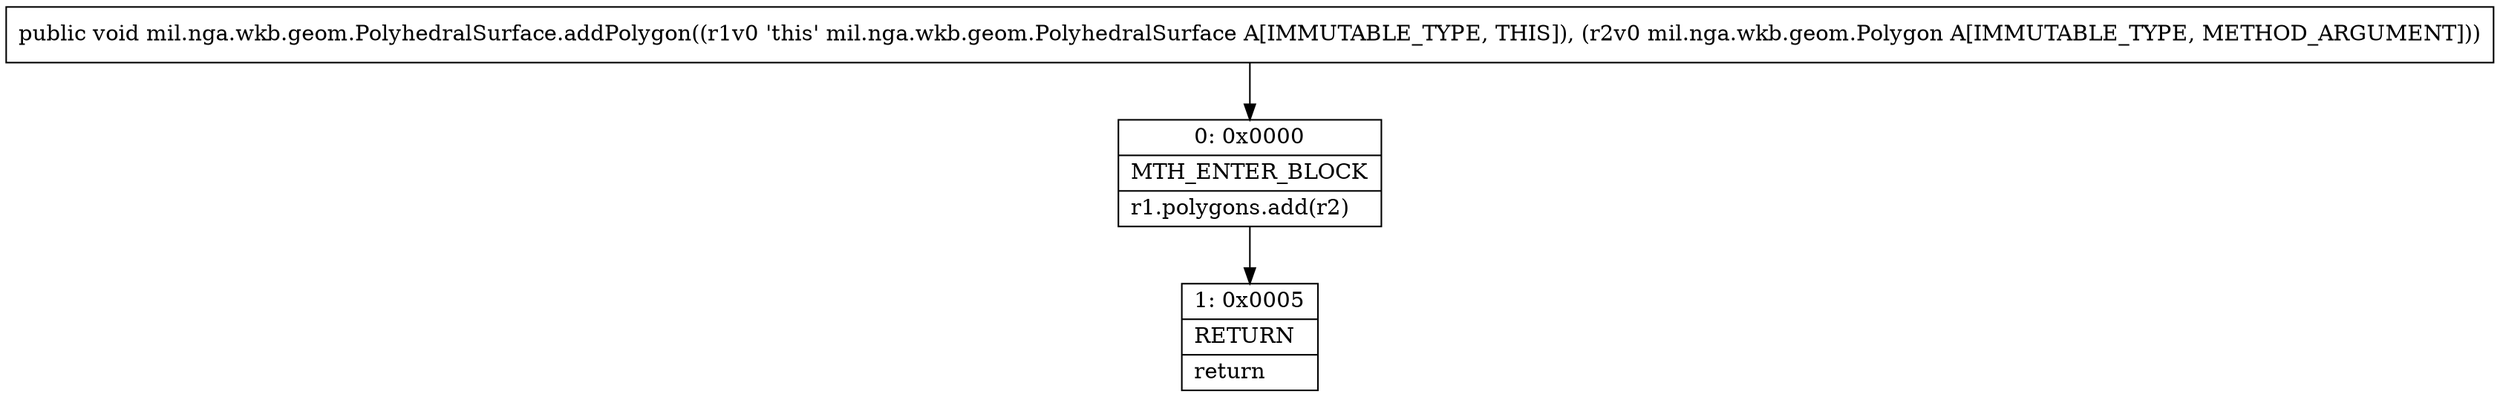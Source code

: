 digraph "CFG formil.nga.wkb.geom.PolyhedralSurface.addPolygon(Lmil\/nga\/wkb\/geom\/Polygon;)V" {
Node_0 [shape=record,label="{0\:\ 0x0000|MTH_ENTER_BLOCK\l|r1.polygons.add(r2)\l}"];
Node_1 [shape=record,label="{1\:\ 0x0005|RETURN\l|return\l}"];
MethodNode[shape=record,label="{public void mil.nga.wkb.geom.PolyhedralSurface.addPolygon((r1v0 'this' mil.nga.wkb.geom.PolyhedralSurface A[IMMUTABLE_TYPE, THIS]), (r2v0 mil.nga.wkb.geom.Polygon A[IMMUTABLE_TYPE, METHOD_ARGUMENT])) }"];
MethodNode -> Node_0;
Node_0 -> Node_1;
}


